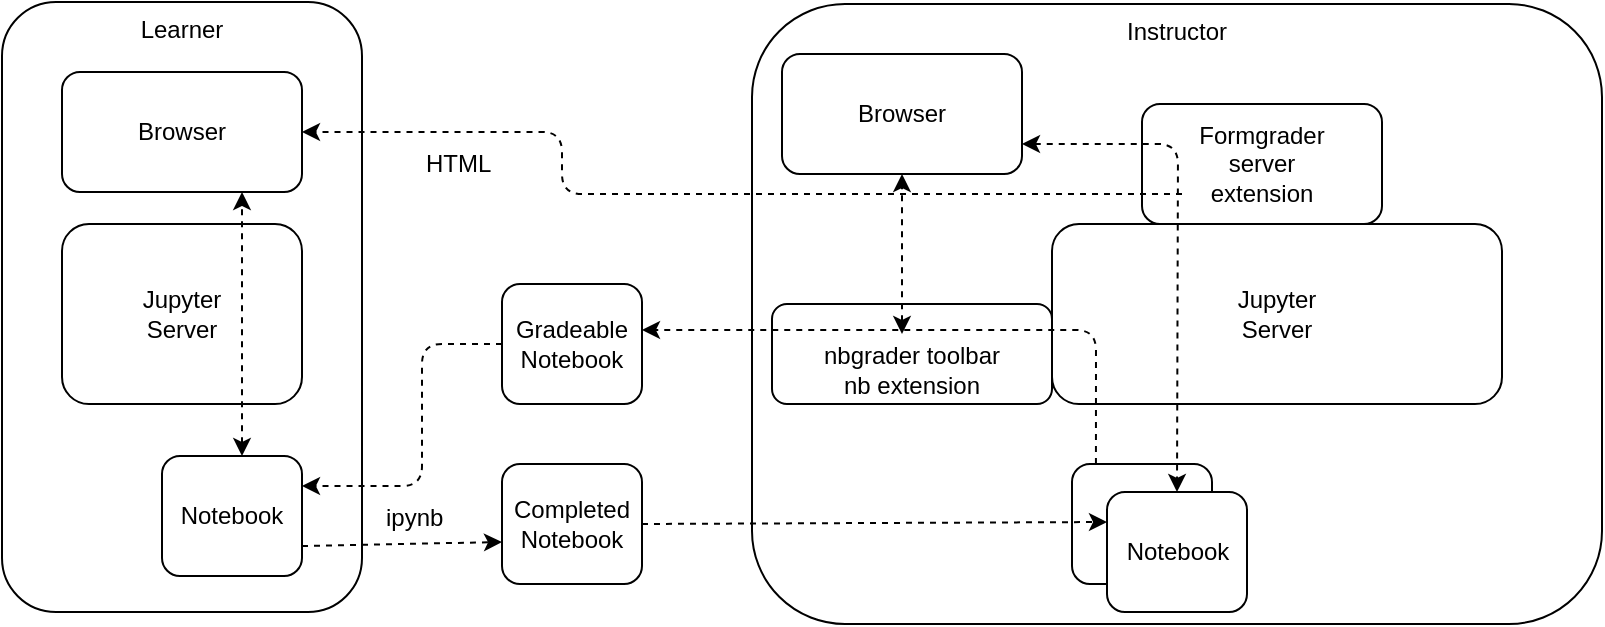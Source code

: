 <?xml version="1.0" encoding="UTF-8"?>
<mxGraphModel dx="946" dy="646" grid="1" gridSize="10" guides="1" tooltips="1" connect="1" arrows="1" fold="1" page="1" pageScale="1" pageWidth="1169" pageHeight="827" math="0" shadow="0"><root><mxCell id="0"/><mxCell id="1" parent="0"/><mxCell id="drBpEZw7dUnGzfdAvpJA-1" value="Instructor" style="rounded=1;whiteSpace=wrap;html=1;verticalAlign=top;" parent="1" vertex="1"><mxGeometry x="485" y="115" width="425" height="310" as="geometry"/></mxCell><mxCell id="drBpEZw7dUnGzfdAvpJA-2" value="Jupyter&lt;br&gt;Server&lt;br&gt;" style="rounded=1;whiteSpace=wrap;html=1;align=center;verticalAlign=middle;" parent="1" vertex="1"><mxGeometry x="635" y="225" width="225" height="90" as="geometry"/></mxCell><mxCell id="drBpEZw7dUnGzfdAvpJA-3" value="nbgrader toolbar&lt;br&gt;nb extension&lt;br&gt;" style="rounded=1;whiteSpace=wrap;html=1;verticalAlign=bottom;" parent="1" vertex="1"><mxGeometry x="495" y="265" width="140" height="50" as="geometry"/></mxCell><mxCell id="drBpEZw7dUnGzfdAvpJA-5" value="" style="rounded=1;whiteSpace=wrap;html=1;" parent="1" vertex="1"><mxGeometry x="645" y="345" width="70" height="60" as="geometry"/></mxCell><mxCell id="drBpEZw7dUnGzfdAvpJA-6" value="Notebook" style="rounded=1;whiteSpace=wrap;html=1;" parent="1" vertex="1"><mxGeometry x="662.5" y="359" width="70" height="60" as="geometry"/></mxCell><mxCell id="drBpEZw7dUnGzfdAvpJA-8" value="Gradeable&lt;br&gt;Notebook" style="rounded=1;whiteSpace=wrap;html=1;" parent="1" vertex="1"><mxGeometry x="360" y="255" width="70" height="60" as="geometry"/></mxCell><mxCell id="drBpEZw7dUnGzfdAvpJA-9" value="" style="endArrow=classic;html=1;entryX=1;entryY=0.383;entryDx=0;entryDy=0;entryPerimeter=0;exitX=0.171;exitY=0;exitDx=0;exitDy=0;exitPerimeter=0;dashed=1;" parent="1" source="drBpEZw7dUnGzfdAvpJA-5" target="drBpEZw7dUnGzfdAvpJA-8" edge="1"><mxGeometry width="50" height="50" relative="1" as="geometry"><mxPoint x="395" y="485" as="sourcePoint"/><mxPoint x="445" y="435" as="targetPoint"/><Array as="points"><mxPoint x="657" y="278"/></Array></mxGeometry></mxCell><mxCell id="drBpEZw7dUnGzfdAvpJA-10" value="Learner" style="rounded=1;whiteSpace=wrap;html=1;verticalAlign=top;" parent="1" vertex="1"><mxGeometry x="110" y="114" width="180" height="305" as="geometry"/></mxCell><mxCell id="drBpEZw7dUnGzfdAvpJA-13" value="Jupyter&lt;br&gt;Server&lt;br&gt;" style="rounded=1;whiteSpace=wrap;html=1;" parent="1" vertex="1"><mxGeometry x="140" y="225" width="120" height="90" as="geometry"/></mxCell><mxCell id="drBpEZw7dUnGzfdAvpJA-15" value="Formgrader&lt;br&gt;server&lt;br&gt;extension&lt;br&gt;" style="rounded=1;whiteSpace=wrap;html=1;" parent="1" vertex="1"><mxGeometry x="680" y="165" width="120" height="60" as="geometry"/></mxCell><mxCell id="drBpEZw7dUnGzfdAvpJA-17" value="Browser" style="rounded=1;whiteSpace=wrap;html=1;" parent="1" vertex="1"><mxGeometry x="140" y="149" width="120" height="60" as="geometry"/></mxCell><mxCell id="drBpEZw7dUnGzfdAvpJA-22" value="Notebook" style="rounded=1;whiteSpace=wrap;html=1;" parent="1" vertex="1"><mxGeometry x="190" y="341" width="70" height="60" as="geometry"/></mxCell><mxCell id="drBpEZw7dUnGzfdAvpJA-23" value="" style="endArrow=classic;html=1;dashed=1;entryX=1;entryY=0.25;entryDx=0;entryDy=0;exitX=0;exitY=0.5;exitDx=0;exitDy=0;" parent="1" source="drBpEZw7dUnGzfdAvpJA-8" target="drBpEZw7dUnGzfdAvpJA-22" edge="1"><mxGeometry width="50" height="50" relative="1" as="geometry"><mxPoint x="10" y="500" as="sourcePoint"/><mxPoint x="60" y="450" as="targetPoint"/><Array as="points"><mxPoint x="320" y="285"/><mxPoint x="320" y="356"/></Array></mxGeometry></mxCell><mxCell id="drBpEZw7dUnGzfdAvpJA-24" value="" style="endArrow=classic;startArrow=classic;html=1;dashed=1;entryX=0.75;entryY=1;entryDx=0;entryDy=0;" parent="1" target="drBpEZw7dUnGzfdAvpJA-17" edge="1"><mxGeometry width="50" height="50" relative="1" as="geometry"><mxPoint x="230" y="341" as="sourcePoint"/><mxPoint x="180" y="450" as="targetPoint"/></mxGeometry></mxCell><mxCell id="drBpEZw7dUnGzfdAvpJA-25" value="" style="endArrow=classic;html=1;dashed=1;exitX=1;exitY=0.75;exitDx=0;exitDy=0;entryX=0;entryY=0.65;entryDx=0;entryDy=0;entryPerimeter=0;" parent="1" source="drBpEZw7dUnGzfdAvpJA-22" target="drBpEZw7dUnGzfdAvpJA-26" edge="1"><mxGeometry width="50" height="50" relative="1" as="geometry"><mxPoint x="144" y="363" as="sourcePoint"/><mxPoint x="350" y="386" as="targetPoint"/></mxGeometry></mxCell><mxCell id="drBpEZw7dUnGzfdAvpJA-26" value="Completed&lt;br&gt;Notebook" style="rounded=1;whiteSpace=wrap;html=1;" parent="1" vertex="1"><mxGeometry x="360" y="345" width="70" height="60" as="geometry"/></mxCell><mxCell id="drBpEZw7dUnGzfdAvpJA-27" value="" style="endArrow=classic;html=1;dashed=1;entryX=0;entryY=0.25;entryDx=0;entryDy=0;exitX=1;exitY=0.5;exitDx=0;exitDy=0;" parent="1" source="drBpEZw7dUnGzfdAvpJA-26" target="drBpEZw7dUnGzfdAvpJA-6" edge="1"><mxGeometry width="50" height="50" relative="1" as="geometry"><mxPoint x="10" y="520" as="sourcePoint"/><mxPoint x="60" y="470" as="targetPoint"/></mxGeometry></mxCell><mxCell id="drBpEZw7dUnGzfdAvpJA-28" value="Browser" style="rounded=1;whiteSpace=wrap;html=1;" parent="1" vertex="1"><mxGeometry x="500" y="140" width="120" height="60" as="geometry"/></mxCell><mxCell id="drBpEZw7dUnGzfdAvpJA-29" value="" style="endArrow=classic;startArrow=classic;html=1;dashed=1;entryX=0.5;entryY=1;entryDx=0;entryDy=0;" parent="1" target="drBpEZw7dUnGzfdAvpJA-28" edge="1"><mxGeometry width="50" height="50" relative="1" as="geometry"><mxPoint x="560" y="280" as="sourcePoint"/><mxPoint x="60" y="470" as="targetPoint"/></mxGeometry></mxCell><mxCell id="drBpEZw7dUnGzfdAvpJA-30" value="" style="endArrow=classic;startArrow=classic;html=1;dashed=1;exitX=1;exitY=0.75;exitDx=0;exitDy=0;entryX=0.5;entryY=0;entryDx=0;entryDy=0;" parent="1" source="drBpEZw7dUnGzfdAvpJA-28" target="drBpEZw7dUnGzfdAvpJA-6" edge="1"><mxGeometry width="50" height="50" relative="1" as="geometry"><mxPoint x="90" y="520" as="sourcePoint"/><mxPoint x="698" y="350" as="targetPoint"/><Array as="points"><mxPoint x="698" y="185"/></Array></mxGeometry></mxCell><mxCell id="drBpEZw7dUnGzfdAvpJA-33" value="" style="endArrow=classic;html=1;dashed=1;entryX=1;entryY=0.5;entryDx=0;entryDy=0;" parent="1" target="drBpEZw7dUnGzfdAvpJA-17" edge="1"><mxGeometry width="50" height="50" relative="1" as="geometry"><mxPoint x="700" y="210" as="sourcePoint"/><mxPoint x="140" y="470" as="targetPoint"/><Array as="points"><mxPoint x="390" y="210"/><mxPoint x="390" y="179"/></Array></mxGeometry></mxCell><mxCell id="drBpEZw7dUnGzfdAvpJA-34" value="HTML" style="text;html=1;resizable=0;points=[];autosize=1;align=left;verticalAlign=top;spacingTop=-4;" parent="1" vertex="1"><mxGeometry x="320" y="185" width="50" height="20" as="geometry"/></mxCell><mxCell id="drBpEZw7dUnGzfdAvpJA-35" value="ipynb" style="text;html=1;resizable=0;points=[];autosize=1;align=left;verticalAlign=top;spacingTop=-4;" parent="1" vertex="1"><mxGeometry x="300" y="362" width="40" height="20" as="geometry"/></mxCell></root></mxGraphModel>